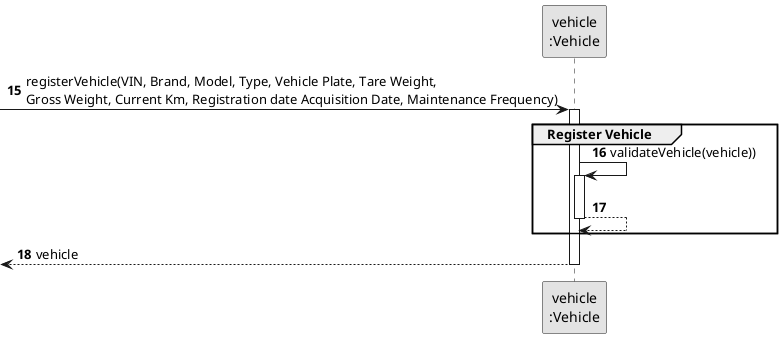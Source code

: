 @startuml
skinparam monochrome true
skinparam packageStyle rectangle
skinparam shadowing false

participant "vehicle\n:Vehicle" as VEI

autonumber 15
 -> VEI: registerVehicle(VIN, Brand, Model, Type, Vehicle Plate, Tare Weight, \nGross Weight, Current Km, Registration date Acquisition Date, Maintenance Frequency)

activate VEI
    group Register Vehicle

        VEI -> VEI: validateVehicle(vehicle))
        activate VEI

        VEI --> VEI
        deactivate VEI

    end

    <-- VEI : vehicle
deactivate VEI


@enduml